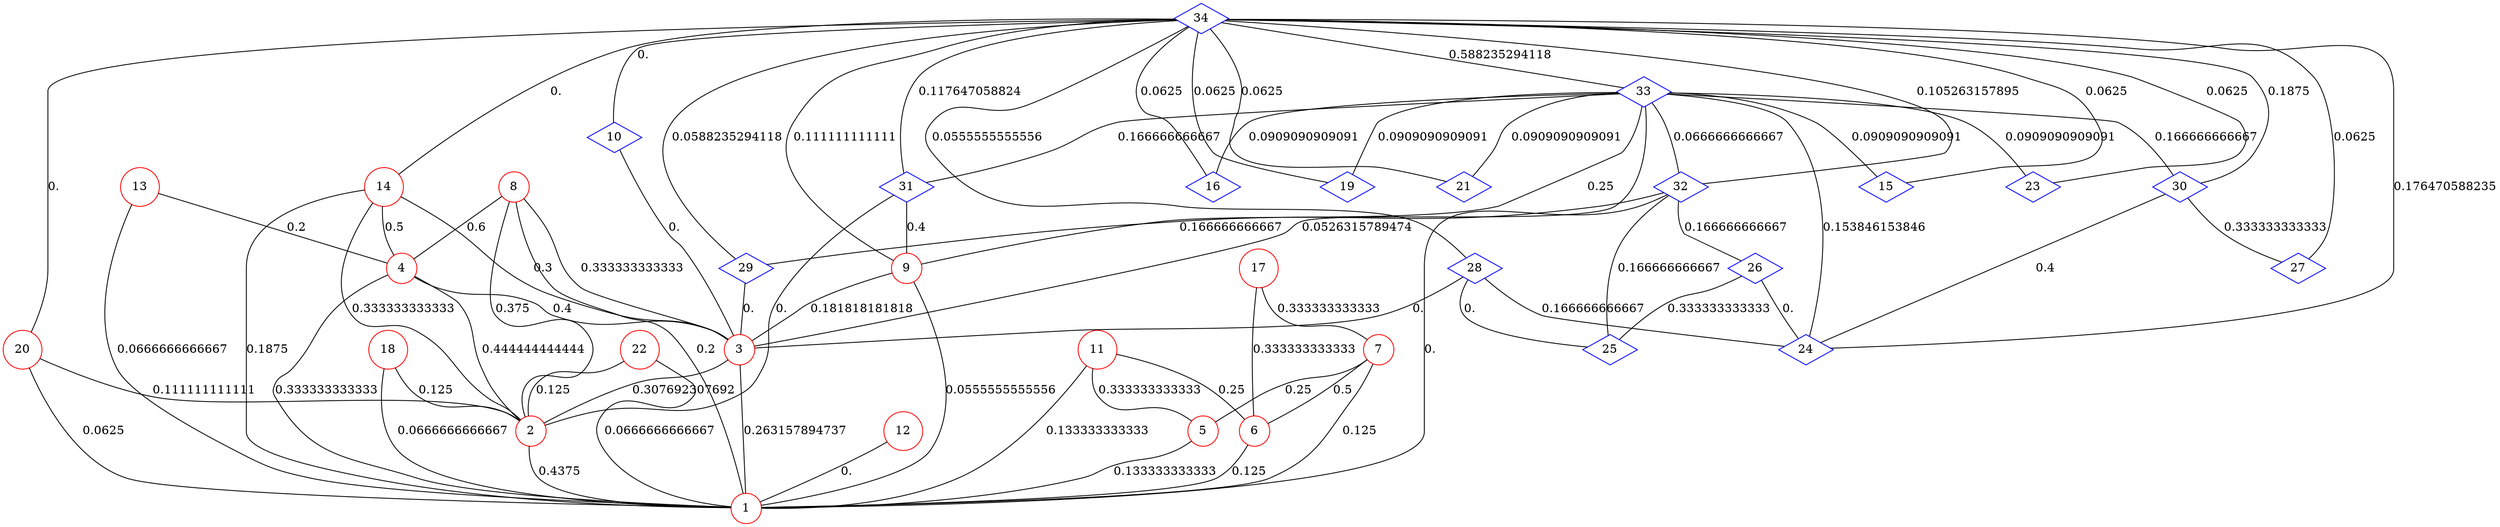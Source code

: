 graph G {
  1 [shape=circle, color="#FF0000", label="1", ];
  2 [shape=circle, color="#FF0000", label="2", ];
  3 [shape=circle, color="#FF0000", label="3", ];
  4 [shape=circle, color="#FF0000", label="4", ];
  5 [shape=circle, color="#FF0000", label="5", ];
  6 [shape=circle, color="#FF0000", label="6", ];
  7 [shape=circle, color="#FF0000", label="7", ];
  8 [shape=circle, color="#FF0000", label="8", ];
  9 [shape=circle, color="#FF0000", label="9", ];
  10 [shape=diamond, color="#0000FF", label="10", ];
  11 [shape=circle, color="#FF0000", label="11", ];
  12 [shape=circle, color="#FF0000", label="12", ];
  13 [shape=circle, color="#FF0000", label="13", ];
  14 [shape=circle, color="#FF0000", label="14", ];
  15 [shape=diamond, color="#0000FF", label="15", ];
  16 [shape=diamond, color="#0000FF", label="16", ];
  17 [shape=circle, color="#FF0000", label="17", ];
  18 [shape=circle, color="#FF0000", label="18", ];
  19 [shape=diamond, color="#0000FF", label="19", ];
  20 [shape=circle, color="#FF0000", label="20", ];
  21 [shape=diamond, color="#0000FF", label="21", ];
  22 [shape=circle, color="#FF0000", label="22", ];
  23 [shape=diamond, color="#0000FF", label="23", ];
  24 [shape=diamond, color="#0000FF", label="24", ];
  25 [shape=diamond, color="#0000FF", label="25", ];
  26 [shape=diamond, color="#0000FF", label="26", ];
  27 [shape=diamond, color="#0000FF", label="27", ];
  28 [shape=diamond, color="#0000FF", label="28", ];
  29 [shape=diamond, color="#0000FF", label="29", ];
  30 [shape=diamond, color="#0000FF", label="30", ];
  31 [shape=diamond, color="#0000FF", label="31", ];
  32 [shape=diamond, color="#0000FF", label="32", ];
  33 [shape=diamond, color="#0000FF", label="33", ];
  34 [shape=diamond, color="#0000FF", label="34", ];
  
  
  2 -- 1 [label="0.4375", ];
  3 -- 1 [label="0.263157894737", ];
  3 -- 2 [label="0.307692307692", ];
  4 -- 1 [label="0.333333333333", ];
  4 -- 2 [label="0.444444444444", ];
  4 -- 3 [label="0.4", ];
  5 -- 1 [label="0.133333333333", ];
  6 -- 1 [label="0.125", ];
  7 -- 1 [label="0.125", ];
  7 -- 5 [label="0.25", ];
  7 -- 6 [label="0.5", ];
  8 -- 1 [label="0.2", ];
  8 -- 2 [label="0.375", ];
  8 -- 3 [label="0.333333333333", ];
  8 -- 4 [label="0.6", ];
  9 -- 1 [label="0.0555555555556", ];
  9 -- 3 [label="0.181818181818", ];
  10 -- 3 [label="0.", ];
  11 -- 1 [label="0.133333333333", ];
  11 -- 5 [label="0.333333333333", ];
  11 -- 6 [label="0.25", ];
  12 -- 1 [label="0.", ];
  13 -- 1 [label="0.0666666666667", ];
  13 -- 4 [label="0.2", ];
  14 -- 1 [label="0.1875", ];
  14 -- 2 [label="0.333333333333", ];
  14 -- 3 [label="0.3", ];
  14 -- 4 [label="0.5", ];
  17 -- 6 [label="0.333333333333", ];
  17 -- 7 [label="0.333333333333", ];
  18 -- 1 [label="0.0666666666667", ];
  18 -- 2 [label="0.125", ];
  20 -- 1 [label="0.0625", ];
  20 -- 2 [label="0.111111111111", ];
  22 -- 1 [label="0.0666666666667", ];
  22 -- 2 [label="0.125", ];
  26 -- 24 [label="0.", ];
  26 -- 25 [label="0.333333333333", ];
  28 -- 3 [label="0.", ];
  28 -- 24 [label="0.166666666667", ];
  28 -- 25 [label="0.", ];
  29 -- 3 [label="0.", ];
  30 -- 24 [label="0.4", ];
  30 -- 27 [label="0.333333333333", ];
  31 -- 2 [label="0.", ];
  31 -- 9 [label="0.4", ];
  32 -- 1 [label="0.", ];
  32 -- 25 [label="0.166666666667", ];
  32 -- 26 [label="0.166666666667", ];
  32 -- 29 [label="0.166666666667", ];
  33 -- 3 [label="0.0526315789474", ];
  33 -- 9 [label="0.25", ];
  33 -- 15 [label="0.0909090909091", ];
  33 -- 16 [label="0.0909090909091", ];
  33 -- 19 [label="0.0909090909091", ];
  33 -- 21 [label="0.0909090909091", ];
  33 -- 23 [label="0.0909090909091", ];
  33 -- 24 [label="0.153846153846", ];
  33 -- 30 [label="0.166666666667", ];
  33 -- 31 [label="0.166666666667", ];
  33 -- 32 [label="0.0666666666667", ];
  34 -- 9 [label="0.111111111111", ];
  34 -- 10 [label="0.", ];
  34 -- 14 [label="0.", ];
  34 -- 15 [label="0.0625", ];
  34 -- 16 [label="0.0625", ];
  34 -- 19 [label="0.0625", ];
  34 -- 20 [label="0.", ];
  34 -- 21 [label="0.0625", ];
  34 -- 23 [label="0.0625", ];
  34 -- 24 [label="0.176470588235", ];
  34 -- 27 [label="0.0625", ];
  34 -- 28 [label="0.0555555555556", ];
  34 -- 29 [label="0.0588235294118", ];
  34 -- 30 [label="0.1875", ];
  34 -- 31 [label="0.117647058824", ];
  34 -- 32 [label="0.105263157895", ];
  34 -- 33 [label="0.588235294118", ];
  
  }